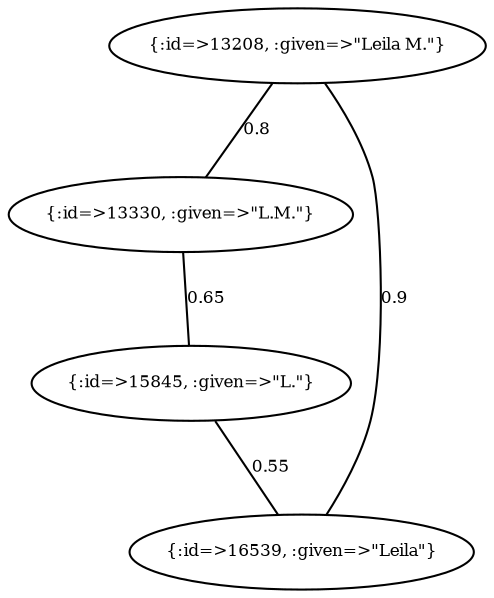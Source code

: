 graph Collector__WeightedGraph {
    "{:id=>13208, :given=>\"Leila M.\"}" [
        fontsize = 8,
        label = "{:id=>13208, :given=>\"Leila M.\"}"
    ]

    "{:id=>13330, :given=>\"L.M.\"}" [
        fontsize = 8,
        label = "{:id=>13330, :given=>\"L.M.\"}"
    ]

    "{:id=>15845, :given=>\"L.\"}" [
        fontsize = 8,
        label = "{:id=>15845, :given=>\"L.\"}"
    ]

    "{:id=>16539, :given=>\"Leila\"}" [
        fontsize = 8,
        label = "{:id=>16539, :given=>\"Leila\"}"
    ]

    "{:id=>13208, :given=>\"Leila M.\"}" -- "{:id=>13330, :given=>\"L.M.\"}" [
        fontsize = 8,
        label = 0.8
    ]

    "{:id=>13208, :given=>\"Leila M.\"}" -- "{:id=>16539, :given=>\"Leila\"}" [
        fontsize = 8,
        label = 0.9
    ]

    "{:id=>13330, :given=>\"L.M.\"}" -- "{:id=>15845, :given=>\"L.\"}" [
        fontsize = 8,
        label = 0.65
    ]

    "{:id=>15845, :given=>\"L.\"}" -- "{:id=>16539, :given=>\"Leila\"}" [
        fontsize = 8,
        label = 0.55
    ]
}
